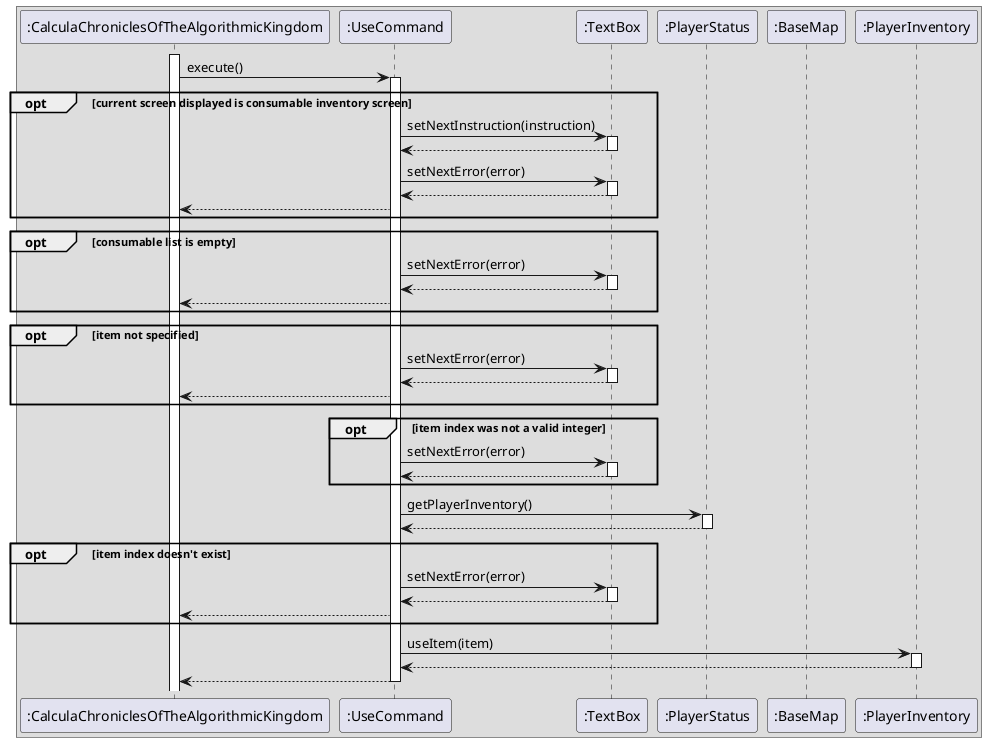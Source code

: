 @startuml
box
participant ":CalculaChroniclesOfTheAlgorithmicKingdom" as main
participant ":UseCommand" as use
participant ":TextBox" as text
participant ":PlayerStatus" as status
participant ":BaseMap" as map
participant ":PlayerInventory" as inventory

activate main
main -> use : execute()
activate use
opt current screen displayed is consumable inventory screen
use -> text : setNextInstruction(instruction)
activate text
text --> use
deactivate text
use -> text : setNextError(error)
activate text
text --> use
deactivate text
use --> main
end
opt consumable list is empty
use -> text : setNextError(error)
activate text
text --> use
deactivate text
use --> main
end
opt item not specified
use -> text : setNextError(error)
activate text
text --> use
deactivate text
use --> main
end
opt item index was not a valid integer
use -> text : setNextError(error)
activate text
text --> use
deactivate text
end
use -> status : getPlayerInventory()
activate status
status --> use
deactivate status
opt item index doesn't exist
use -> text : setNextError(error)
activate text
text --> use
deactivate text
use --> main
end
use -> inventory : useItem(item)
activate inventory
inventory --> use
deactivate inventory
use --> main
deactivate use
end box
@enduml